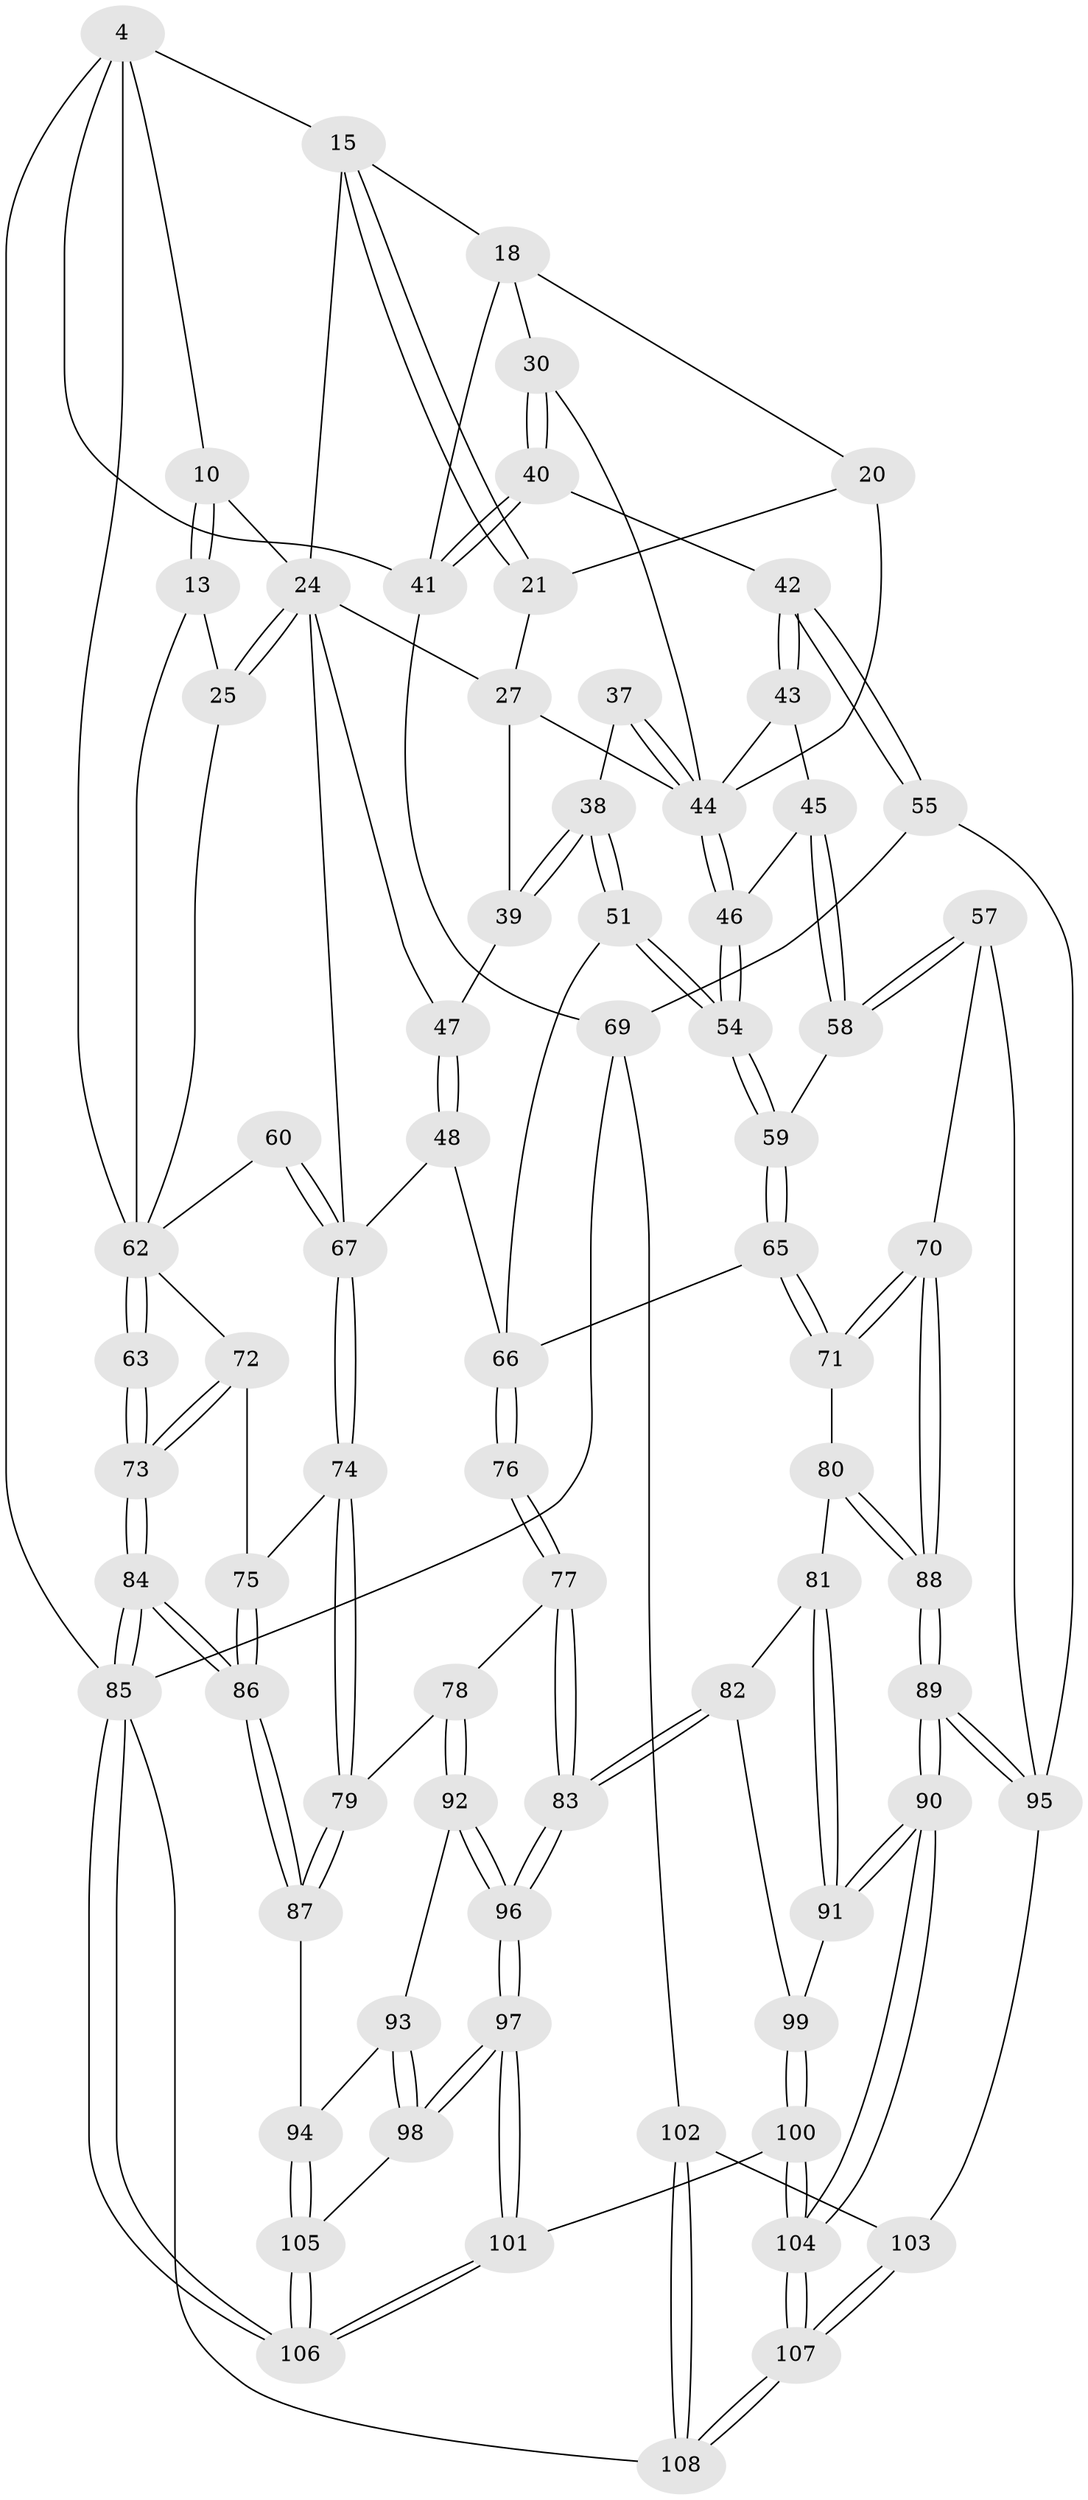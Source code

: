 // original degree distribution, {3: 0.018518518518518517, 4: 0.25925925925925924, 6: 0.24074074074074073, 5: 0.48148148148148145}
// Generated by graph-tools (version 1.1) at 2025/05/03/04/25 22:05:01]
// undirected, 75 vertices, 182 edges
graph export_dot {
graph [start="1"]
  node [color=gray90,style=filled];
  4 [pos="+0+0",super="+3"];
  10 [pos="+0.25277771719661596+0",super="+5"];
  13 [pos="+0.07761271679877627+0.11317232843618774"];
  15 [pos="+0.5708249465570748+0.07214727705370973",super="+6+14"];
  18 [pos="+0.7928826396718567+0",super="+17"];
  20 [pos="+0.661458475979418+0.16653295269588336",super="+19"];
  21 [pos="+0.6263668824573091+0.16587608956471078"];
  24 [pos="+0.2901088580339145+0.34085548393331555",super="+23"];
  25 [pos="+0.2707757621622105+0.33075212800357084",super="+22"];
  27 [pos="+0.48208096873470846+0.23850907956649758",super="+26"];
  30 [pos="+0.9214140700014469+0.23330036768251042"];
  37 [pos="+0.649855298102592+0.3808998832831766"];
  38 [pos="+0.5929455683964573+0.4011080191421204"];
  39 [pos="+0.5751141065687839+0.39661207458899617",super="+28"];
  40 [pos="+0.935518336219217+0.24022558666916852"];
  41 [pos="+1+0.25615910954506754",super="+16"];
  42 [pos="+0.9114016776713663+0.4403133631775252"];
  43 [pos="+0.8427481948693565+0.4253357756416389"];
  44 [pos="+0.6809521654103171+0.39332237459203845",super="+35+34+31+33"];
  45 [pos="+0.8007135377226164+0.44198309093631233"];
  46 [pos="+0.6857879050832493+0.40214777880376634"];
  47 [pos="+0.5163809042360078+0.40325078737434633",super="+29"];
  48 [pos="+0.42328515775421904+0.5273660549077974"];
  51 [pos="+0.5612838048774317+0.4829083300345571"];
  54 [pos="+0.6783339903950186+0.5083886211844765"];
  55 [pos="+1+0.6339948807046856"];
  57 [pos="+0.9322806517619567+0.6736012970425885"];
  58 [pos="+0.7873195880993674+0.5359198594161386"];
  59 [pos="+0.6828962396555743+0.5362297980899428"];
  60 [pos="+0.15148949830017075+0.5574198373609032"];
  62 [pos="+0.07032387225293156+0.4595873150568733",super="+61+36+12+11"];
  63 [pos="+0+0.45628768490940014"];
  65 [pos="+0.6547161384878972+0.590959575943877"];
  66 [pos="+0.6313762968627628+0.5850804135112669",super="+53"];
  67 [pos="+0.22995121637696495+0.5940256540597499",super="+49+50"];
  69 [pos="+1+0.6485991419875984",super="+64"];
  70 [pos="+0.8532583017990527+0.6900734884020143"];
  71 [pos="+0.68184438291143+0.6880235777222544"];
  72 [pos="+0.06193896374011853+0.61791760441669"];
  73 [pos="+0+0.6564510380388021"];
  74 [pos="+0.2631755534363694+0.6755358064572977"];
  75 [pos="+0.09409329727801517+0.6679965106145171"];
  76 [pos="+0.43757721657610077+0.5890969378022041"];
  77 [pos="+0.4117411193548815+0.7055189917259288"];
  78 [pos="+0.36139593606698567+0.7002270752541789"];
  79 [pos="+0.2692459829339666+0.6813617358201131"];
  80 [pos="+0.6606025705241243+0.7128204793550611"];
  81 [pos="+0.635557970179436+0.7235804941523051"];
  82 [pos="+0.4536247698794026+0.7451641564306789"];
  83 [pos="+0.4328323822844917+0.7423467387830464"];
  84 [pos="+0+1"];
  85 [pos="+0+1",super="+68"];
  86 [pos="+0.10133699705395639+0.8119054219873231"];
  87 [pos="+0.152285235390598+0.8190106816125747"];
  88 [pos="+0.7286905093259319+0.8783853230808958"];
  89 [pos="+0.7290249609339244+0.8882521404559156"];
  90 [pos="+0.6837088545720883+0.9977020472087541"];
  91 [pos="+0.6164880682231407+0.8714911255513436"];
  92 [pos="+0.2256713886651932+0.8356814083770215"];
  93 [pos="+0.2093957607429611+0.8357408003429054"];
  94 [pos="+0.15791882938665128+0.8238752818543823"];
  95 [pos="+0.8859211137198864+0.8415709855778679",super="+56"];
  96 [pos="+0.3956299186605118+0.8778503374426722"];
  97 [pos="+0.39684161006567725+0.9950969274775144"];
  98 [pos="+0.2674187159885958+0.9342355958441574"];
  99 [pos="+0.5476085086778995+0.8352111971566827"];
  100 [pos="+0.5628176239736418+1"];
  101 [pos="+0.43813811595627883+1"];
  102 [pos="+0.9520378376839382+0.9369574615985495"];
  103 [pos="+0.8902869144360951+0.8922425512865912"];
  104 [pos="+0.6681645048909169+1"];
  105 [pos="+0.18573486071515435+0.9214001398597204"];
  106 [pos="+0+1"];
  107 [pos="+0.6950170304677065+1"];
  108 [pos="+1+1"];
  4 -- 85 [weight=2];
  4 -- 10;
  4 -- 15 [weight=2];
  4 -- 41;
  4 -- 62;
  10 -- 13;
  10 -- 13;
  10 -- 24;
  13 -- 25;
  13 -- 62;
  15 -- 21;
  15 -- 21;
  15 -- 18;
  15 -- 24;
  18 -- 20;
  18 -- 30;
  18 -- 41;
  20 -- 21;
  20 -- 44 [weight=2];
  21 -- 27;
  24 -- 25 [weight=2];
  24 -- 25;
  24 -- 27;
  24 -- 47;
  24 -- 67;
  25 -- 62;
  27 -- 39;
  27 -- 44;
  30 -- 40;
  30 -- 40;
  30 -- 44;
  37 -- 38;
  37 -- 44 [weight=2];
  37 -- 44;
  38 -- 39;
  38 -- 39;
  38 -- 51;
  38 -- 51;
  39 -- 47 [weight=2];
  40 -- 41;
  40 -- 41;
  40 -- 42;
  41 -- 69;
  42 -- 43;
  42 -- 43;
  42 -- 55;
  42 -- 55;
  43 -- 45;
  43 -- 44;
  44 -- 46;
  44 -- 46;
  45 -- 46;
  45 -- 58;
  45 -- 58;
  46 -- 54;
  46 -- 54;
  47 -- 48;
  47 -- 48;
  48 -- 66;
  48 -- 67;
  51 -- 54;
  51 -- 54;
  51 -- 66;
  54 -- 59;
  54 -- 59;
  55 -- 95;
  55 -- 69;
  57 -- 58;
  57 -- 58;
  57 -- 70;
  57 -- 95;
  58 -- 59;
  59 -- 65;
  59 -- 65;
  60 -- 67 [weight=2];
  60 -- 67;
  60 -- 62;
  62 -- 63 [weight=2];
  62 -- 63;
  62 -- 72;
  63 -- 73;
  63 -- 73;
  65 -- 66;
  65 -- 71;
  65 -- 71;
  66 -- 76 [weight=2];
  66 -- 76;
  67 -- 74;
  67 -- 74;
  69 -- 102;
  69 -- 85;
  70 -- 71;
  70 -- 71;
  70 -- 88;
  70 -- 88;
  71 -- 80;
  72 -- 73;
  72 -- 73;
  72 -- 75;
  73 -- 84;
  73 -- 84;
  74 -- 75;
  74 -- 79;
  74 -- 79;
  75 -- 86;
  75 -- 86;
  76 -- 77;
  76 -- 77;
  77 -- 78;
  77 -- 83;
  77 -- 83;
  78 -- 79;
  78 -- 92;
  78 -- 92;
  79 -- 87;
  79 -- 87;
  80 -- 81;
  80 -- 88;
  80 -- 88;
  81 -- 82;
  81 -- 91;
  81 -- 91;
  82 -- 83;
  82 -- 83;
  82 -- 99;
  83 -- 96;
  83 -- 96;
  84 -- 85;
  84 -- 85;
  84 -- 86;
  84 -- 86;
  85 -- 106;
  85 -- 106;
  85 -- 108;
  86 -- 87;
  86 -- 87;
  87 -- 94;
  88 -- 89;
  88 -- 89;
  89 -- 90;
  89 -- 90;
  89 -- 95;
  89 -- 95;
  90 -- 91;
  90 -- 91;
  90 -- 104;
  90 -- 104;
  91 -- 99;
  92 -- 93;
  92 -- 96;
  92 -- 96;
  93 -- 94;
  93 -- 98;
  93 -- 98;
  94 -- 105;
  94 -- 105;
  95 -- 103;
  96 -- 97;
  96 -- 97;
  97 -- 98;
  97 -- 98;
  97 -- 101;
  97 -- 101;
  98 -- 105;
  99 -- 100;
  99 -- 100;
  100 -- 101;
  100 -- 104;
  100 -- 104;
  101 -- 106;
  101 -- 106;
  102 -- 103;
  102 -- 108;
  102 -- 108;
  103 -- 107;
  103 -- 107;
  104 -- 107;
  104 -- 107;
  105 -- 106;
  105 -- 106;
  107 -- 108;
  107 -- 108;
}
